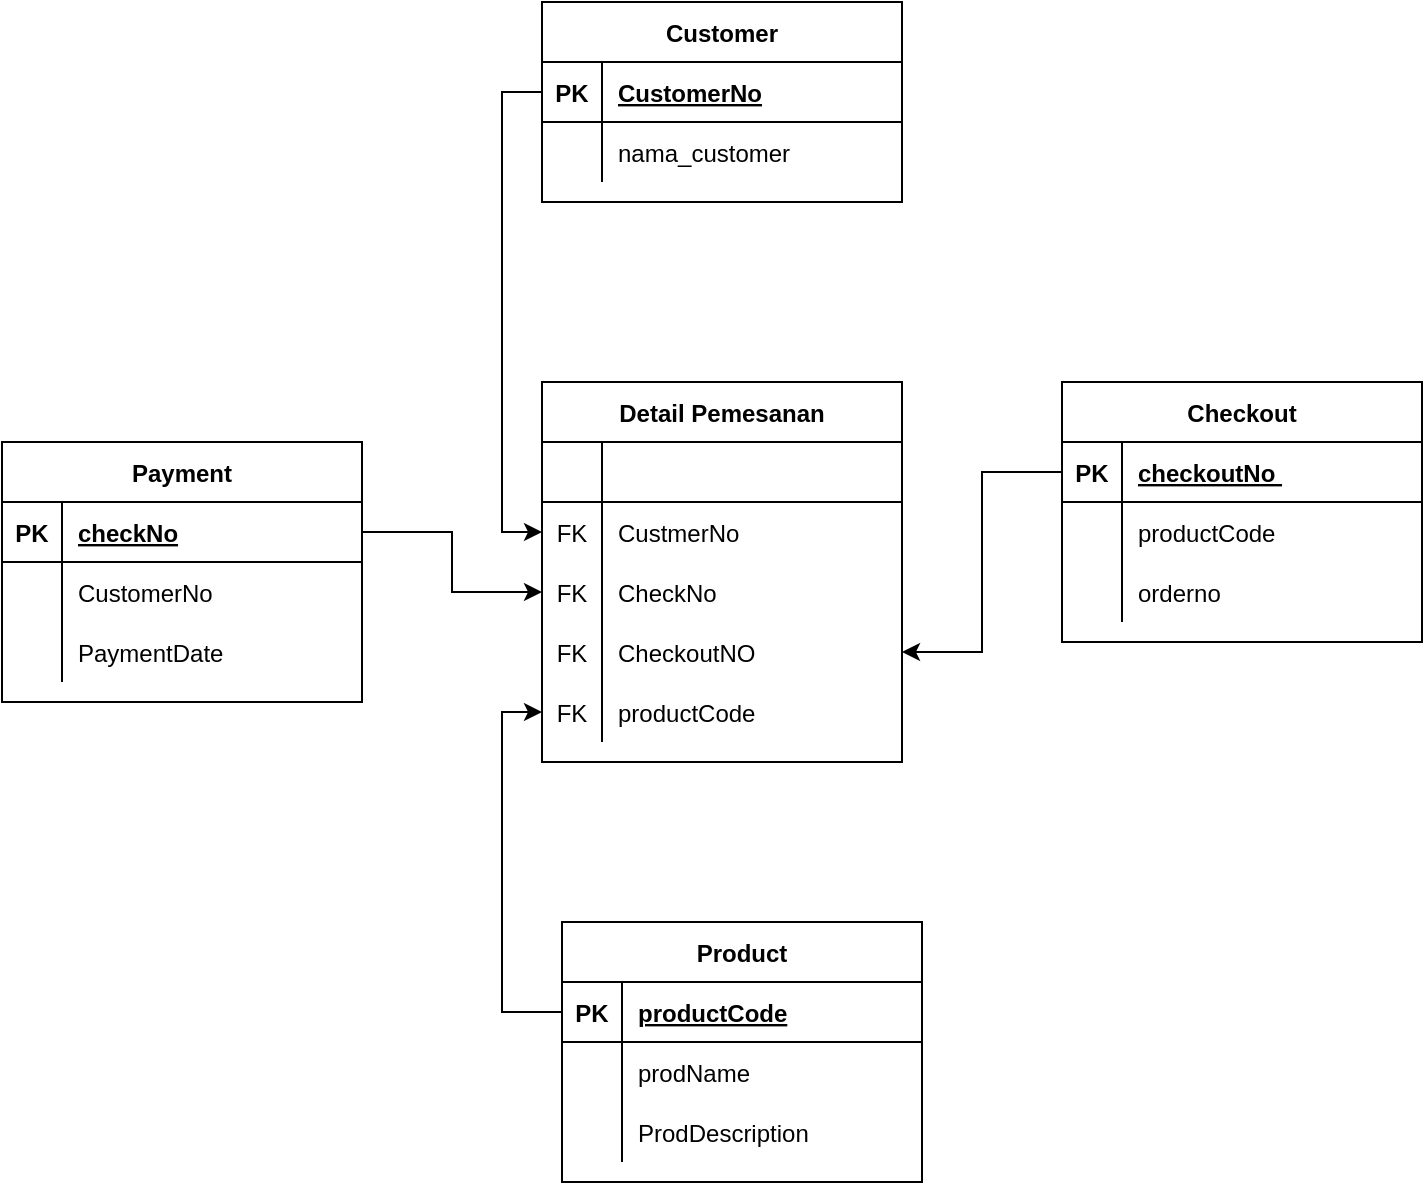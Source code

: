 <mxfile version="17.2.1" type="device"><diagram id="a6vun904ZmnQao4LnjY7" name="Page-1"><mxGraphModel dx="1221" dy="644" grid="1" gridSize="10" guides="1" tooltips="1" connect="1" arrows="1" fold="1" page="1" pageScale="1" pageWidth="850" pageHeight="1100" math="0" shadow="0"><root><mxCell id="0"/><mxCell id="1" parent="0"/><mxCell id="OuWl0MfyKcLOF96KXT5Y-2" value="Customer" style="shape=table;startSize=30;container=1;collapsible=1;childLayout=tableLayout;fixedRows=1;rowLines=0;fontStyle=1;align=center;resizeLast=1;" vertex="1" parent="1"><mxGeometry x="280" y="210" width="180" height="100" as="geometry"/></mxCell><mxCell id="OuWl0MfyKcLOF96KXT5Y-3" value="" style="shape=tableRow;horizontal=0;startSize=0;swimlaneHead=0;swimlaneBody=0;fillColor=none;collapsible=0;dropTarget=0;points=[[0,0.5],[1,0.5]];portConstraint=eastwest;top=0;left=0;right=0;bottom=1;" vertex="1" parent="OuWl0MfyKcLOF96KXT5Y-2"><mxGeometry y="30" width="180" height="30" as="geometry"/></mxCell><mxCell id="OuWl0MfyKcLOF96KXT5Y-4" value="PK" style="shape=partialRectangle;connectable=0;fillColor=none;top=0;left=0;bottom=0;right=0;fontStyle=1;overflow=hidden;" vertex="1" parent="OuWl0MfyKcLOF96KXT5Y-3"><mxGeometry width="30" height="30" as="geometry"><mxRectangle width="30" height="30" as="alternateBounds"/></mxGeometry></mxCell><mxCell id="OuWl0MfyKcLOF96KXT5Y-5" value="CustomerNo" style="shape=partialRectangle;connectable=0;fillColor=none;top=0;left=0;bottom=0;right=0;align=left;spacingLeft=6;fontStyle=5;overflow=hidden;" vertex="1" parent="OuWl0MfyKcLOF96KXT5Y-3"><mxGeometry x="30" width="150" height="30" as="geometry"><mxRectangle width="150" height="30" as="alternateBounds"/></mxGeometry></mxCell><mxCell id="OuWl0MfyKcLOF96KXT5Y-6" value="" style="shape=tableRow;horizontal=0;startSize=0;swimlaneHead=0;swimlaneBody=0;fillColor=none;collapsible=0;dropTarget=0;points=[[0,0.5],[1,0.5]];portConstraint=eastwest;top=0;left=0;right=0;bottom=0;" vertex="1" parent="OuWl0MfyKcLOF96KXT5Y-2"><mxGeometry y="60" width="180" height="30" as="geometry"/></mxCell><mxCell id="OuWl0MfyKcLOF96KXT5Y-7" value="" style="shape=partialRectangle;connectable=0;fillColor=none;top=0;left=0;bottom=0;right=0;editable=1;overflow=hidden;" vertex="1" parent="OuWl0MfyKcLOF96KXT5Y-6"><mxGeometry width="30" height="30" as="geometry"><mxRectangle width="30" height="30" as="alternateBounds"/></mxGeometry></mxCell><mxCell id="OuWl0MfyKcLOF96KXT5Y-8" value="nama_customer" style="shape=partialRectangle;connectable=0;fillColor=none;top=0;left=0;bottom=0;right=0;align=left;spacingLeft=6;overflow=hidden;" vertex="1" parent="OuWl0MfyKcLOF96KXT5Y-6"><mxGeometry x="30" width="150" height="30" as="geometry"><mxRectangle width="150" height="30" as="alternateBounds"/></mxGeometry></mxCell><mxCell id="OuWl0MfyKcLOF96KXT5Y-9" value="Payment" style="shape=table;startSize=30;container=1;collapsible=1;childLayout=tableLayout;fixedRows=1;rowLines=0;fontStyle=1;align=center;resizeLast=1;" vertex="1" parent="1"><mxGeometry x="10" y="430" width="180" height="130" as="geometry"/></mxCell><mxCell id="OuWl0MfyKcLOF96KXT5Y-10" value="" style="shape=tableRow;horizontal=0;startSize=0;swimlaneHead=0;swimlaneBody=0;fillColor=none;collapsible=0;dropTarget=0;points=[[0,0.5],[1,0.5]];portConstraint=eastwest;top=0;left=0;right=0;bottom=1;" vertex="1" parent="OuWl0MfyKcLOF96KXT5Y-9"><mxGeometry y="30" width="180" height="30" as="geometry"/></mxCell><mxCell id="OuWl0MfyKcLOF96KXT5Y-11" value="PK" style="shape=partialRectangle;connectable=0;fillColor=none;top=0;left=0;bottom=0;right=0;fontStyle=1;overflow=hidden;" vertex="1" parent="OuWl0MfyKcLOF96KXT5Y-10"><mxGeometry width="30" height="30" as="geometry"><mxRectangle width="30" height="30" as="alternateBounds"/></mxGeometry></mxCell><mxCell id="OuWl0MfyKcLOF96KXT5Y-12" value="checkNo" style="shape=partialRectangle;connectable=0;fillColor=none;top=0;left=0;bottom=0;right=0;align=left;spacingLeft=6;fontStyle=5;overflow=hidden;" vertex="1" parent="OuWl0MfyKcLOF96KXT5Y-10"><mxGeometry x="30" width="150" height="30" as="geometry"><mxRectangle width="150" height="30" as="alternateBounds"/></mxGeometry></mxCell><mxCell id="OuWl0MfyKcLOF96KXT5Y-13" value="" style="shape=tableRow;horizontal=0;startSize=0;swimlaneHead=0;swimlaneBody=0;fillColor=none;collapsible=0;dropTarget=0;points=[[0,0.5],[1,0.5]];portConstraint=eastwest;top=0;left=0;right=0;bottom=0;" vertex="1" parent="OuWl0MfyKcLOF96KXT5Y-9"><mxGeometry y="60" width="180" height="30" as="geometry"/></mxCell><mxCell id="OuWl0MfyKcLOF96KXT5Y-14" value="" style="shape=partialRectangle;connectable=0;fillColor=none;top=0;left=0;bottom=0;right=0;editable=1;overflow=hidden;" vertex="1" parent="OuWl0MfyKcLOF96KXT5Y-13"><mxGeometry width="30" height="30" as="geometry"><mxRectangle width="30" height="30" as="alternateBounds"/></mxGeometry></mxCell><mxCell id="OuWl0MfyKcLOF96KXT5Y-15" value="CustomerNo" style="shape=partialRectangle;connectable=0;fillColor=none;top=0;left=0;bottom=0;right=0;align=left;spacingLeft=6;overflow=hidden;" vertex="1" parent="OuWl0MfyKcLOF96KXT5Y-13"><mxGeometry x="30" width="150" height="30" as="geometry"><mxRectangle width="150" height="30" as="alternateBounds"/></mxGeometry></mxCell><mxCell id="OuWl0MfyKcLOF96KXT5Y-16" value="" style="shape=tableRow;horizontal=0;startSize=0;swimlaneHead=0;swimlaneBody=0;fillColor=none;collapsible=0;dropTarget=0;points=[[0,0.5],[1,0.5]];portConstraint=eastwest;top=0;left=0;right=0;bottom=0;" vertex="1" parent="OuWl0MfyKcLOF96KXT5Y-9"><mxGeometry y="90" width="180" height="30" as="geometry"/></mxCell><mxCell id="OuWl0MfyKcLOF96KXT5Y-17" value="" style="shape=partialRectangle;connectable=0;fillColor=none;top=0;left=0;bottom=0;right=0;editable=1;overflow=hidden;" vertex="1" parent="OuWl0MfyKcLOF96KXT5Y-16"><mxGeometry width="30" height="30" as="geometry"><mxRectangle width="30" height="30" as="alternateBounds"/></mxGeometry></mxCell><mxCell id="OuWl0MfyKcLOF96KXT5Y-18" value="PaymentDate" style="shape=partialRectangle;connectable=0;fillColor=none;top=0;left=0;bottom=0;right=0;align=left;spacingLeft=6;overflow=hidden;" vertex="1" parent="OuWl0MfyKcLOF96KXT5Y-16"><mxGeometry x="30" width="150" height="30" as="geometry"><mxRectangle width="150" height="30" as="alternateBounds"/></mxGeometry></mxCell><mxCell id="OuWl0MfyKcLOF96KXT5Y-19" value="Detail Pemesanan" style="shape=table;startSize=30;container=1;collapsible=1;childLayout=tableLayout;fixedRows=1;rowLines=0;fontStyle=1;align=center;resizeLast=1;" vertex="1" parent="1"><mxGeometry x="280" y="400" width="180" height="190" as="geometry"/></mxCell><mxCell id="OuWl0MfyKcLOF96KXT5Y-20" value="" style="shape=tableRow;horizontal=0;startSize=0;swimlaneHead=0;swimlaneBody=0;fillColor=none;collapsible=0;dropTarget=0;points=[[0,0.5],[1,0.5]];portConstraint=eastwest;top=0;left=0;right=0;bottom=1;" vertex="1" parent="OuWl0MfyKcLOF96KXT5Y-19"><mxGeometry y="30" width="180" height="30" as="geometry"/></mxCell><mxCell id="OuWl0MfyKcLOF96KXT5Y-21" value="" style="shape=partialRectangle;connectable=0;fillColor=none;top=0;left=0;bottom=0;right=0;fontStyle=1;overflow=hidden;" vertex="1" parent="OuWl0MfyKcLOF96KXT5Y-20"><mxGeometry width="30" height="30" as="geometry"><mxRectangle width="30" height="30" as="alternateBounds"/></mxGeometry></mxCell><mxCell id="OuWl0MfyKcLOF96KXT5Y-22" value="" style="shape=partialRectangle;connectable=0;fillColor=none;top=0;left=0;bottom=0;right=0;align=left;spacingLeft=6;fontStyle=5;overflow=hidden;" vertex="1" parent="OuWl0MfyKcLOF96KXT5Y-20"><mxGeometry x="30" width="150" height="30" as="geometry"><mxRectangle width="150" height="30" as="alternateBounds"/></mxGeometry></mxCell><mxCell id="OuWl0MfyKcLOF96KXT5Y-23" value="" style="shape=tableRow;horizontal=0;startSize=0;swimlaneHead=0;swimlaneBody=0;fillColor=none;collapsible=0;dropTarget=0;points=[[0,0.5],[1,0.5]];portConstraint=eastwest;top=0;left=0;right=0;bottom=0;" vertex="1" parent="OuWl0MfyKcLOF96KXT5Y-19"><mxGeometry y="60" width="180" height="30" as="geometry"/></mxCell><mxCell id="OuWl0MfyKcLOF96KXT5Y-24" value="FK" style="shape=partialRectangle;connectable=0;fillColor=none;top=0;left=0;bottom=0;right=0;editable=1;overflow=hidden;" vertex="1" parent="OuWl0MfyKcLOF96KXT5Y-23"><mxGeometry width="30" height="30" as="geometry"><mxRectangle width="30" height="30" as="alternateBounds"/></mxGeometry></mxCell><mxCell id="OuWl0MfyKcLOF96KXT5Y-25" value="CustmerNo" style="shape=partialRectangle;connectable=0;fillColor=none;top=0;left=0;bottom=0;right=0;align=left;spacingLeft=6;overflow=hidden;" vertex="1" parent="OuWl0MfyKcLOF96KXT5Y-23"><mxGeometry x="30" width="150" height="30" as="geometry"><mxRectangle width="150" height="30" as="alternateBounds"/></mxGeometry></mxCell><mxCell id="OuWl0MfyKcLOF96KXT5Y-26" value="" style="shape=tableRow;horizontal=0;startSize=0;swimlaneHead=0;swimlaneBody=0;fillColor=none;collapsible=0;dropTarget=0;points=[[0,0.5],[1,0.5]];portConstraint=eastwest;top=0;left=0;right=0;bottom=0;" vertex="1" parent="OuWl0MfyKcLOF96KXT5Y-19"><mxGeometry y="90" width="180" height="30" as="geometry"/></mxCell><mxCell id="OuWl0MfyKcLOF96KXT5Y-27" value="FK" style="shape=partialRectangle;connectable=0;fillColor=none;top=0;left=0;bottom=0;right=0;editable=1;overflow=hidden;" vertex="1" parent="OuWl0MfyKcLOF96KXT5Y-26"><mxGeometry width="30" height="30" as="geometry"><mxRectangle width="30" height="30" as="alternateBounds"/></mxGeometry></mxCell><mxCell id="OuWl0MfyKcLOF96KXT5Y-28" value="CheckNo" style="shape=partialRectangle;connectable=0;fillColor=none;top=0;left=0;bottom=0;right=0;align=left;spacingLeft=6;overflow=hidden;" vertex="1" parent="OuWl0MfyKcLOF96KXT5Y-26"><mxGeometry x="30" width="150" height="30" as="geometry"><mxRectangle width="150" height="30" as="alternateBounds"/></mxGeometry></mxCell><mxCell id="OuWl0MfyKcLOF96KXT5Y-29" value="" style="shape=tableRow;horizontal=0;startSize=0;swimlaneHead=0;swimlaneBody=0;fillColor=none;collapsible=0;dropTarget=0;points=[[0,0.5],[1,0.5]];portConstraint=eastwest;top=0;left=0;right=0;bottom=0;" vertex="1" parent="OuWl0MfyKcLOF96KXT5Y-19"><mxGeometry y="120" width="180" height="30" as="geometry"/></mxCell><mxCell id="OuWl0MfyKcLOF96KXT5Y-30" value="FK" style="shape=partialRectangle;connectable=0;fillColor=none;top=0;left=0;bottom=0;right=0;editable=1;overflow=hidden;" vertex="1" parent="OuWl0MfyKcLOF96KXT5Y-29"><mxGeometry width="30" height="30" as="geometry"><mxRectangle width="30" height="30" as="alternateBounds"/></mxGeometry></mxCell><mxCell id="OuWl0MfyKcLOF96KXT5Y-31" value="CheckoutNO" style="shape=partialRectangle;connectable=0;fillColor=none;top=0;left=0;bottom=0;right=0;align=left;spacingLeft=6;overflow=hidden;" vertex="1" parent="OuWl0MfyKcLOF96KXT5Y-29"><mxGeometry x="30" width="150" height="30" as="geometry"><mxRectangle width="150" height="30" as="alternateBounds"/></mxGeometry></mxCell><mxCell id="OuWl0MfyKcLOF96KXT5Y-32" value="" style="shape=tableRow;horizontal=0;startSize=0;swimlaneHead=0;swimlaneBody=0;fillColor=none;collapsible=0;dropTarget=0;points=[[0,0.5],[1,0.5]];portConstraint=eastwest;top=0;left=0;right=0;bottom=0;" vertex="1" parent="OuWl0MfyKcLOF96KXT5Y-19"><mxGeometry y="150" width="180" height="30" as="geometry"/></mxCell><mxCell id="OuWl0MfyKcLOF96KXT5Y-33" value="FK" style="shape=partialRectangle;connectable=0;fillColor=none;top=0;left=0;bottom=0;right=0;editable=1;overflow=hidden;" vertex="1" parent="OuWl0MfyKcLOF96KXT5Y-32"><mxGeometry width="30" height="30" as="geometry"><mxRectangle width="30" height="30" as="alternateBounds"/></mxGeometry></mxCell><mxCell id="OuWl0MfyKcLOF96KXT5Y-34" value="productCode" style="shape=partialRectangle;connectable=0;fillColor=none;top=0;left=0;bottom=0;right=0;align=left;spacingLeft=6;overflow=hidden;" vertex="1" parent="OuWl0MfyKcLOF96KXT5Y-32"><mxGeometry x="30" width="150" height="30" as="geometry"><mxRectangle width="150" height="30" as="alternateBounds"/></mxGeometry></mxCell><mxCell id="OuWl0MfyKcLOF96KXT5Y-35" value="Checkout" style="shape=table;startSize=30;container=1;collapsible=1;childLayout=tableLayout;fixedRows=1;rowLines=0;fontStyle=1;align=center;resizeLast=1;" vertex="1" parent="1"><mxGeometry x="540" y="400" width="180" height="130" as="geometry"/></mxCell><mxCell id="OuWl0MfyKcLOF96KXT5Y-36" value="" style="shape=tableRow;horizontal=0;startSize=0;swimlaneHead=0;swimlaneBody=0;fillColor=none;collapsible=0;dropTarget=0;points=[[0,0.5],[1,0.5]];portConstraint=eastwest;top=0;left=0;right=0;bottom=1;" vertex="1" parent="OuWl0MfyKcLOF96KXT5Y-35"><mxGeometry y="30" width="180" height="30" as="geometry"/></mxCell><mxCell id="OuWl0MfyKcLOF96KXT5Y-37" value="PK" style="shape=partialRectangle;connectable=0;fillColor=none;top=0;left=0;bottom=0;right=0;fontStyle=1;overflow=hidden;" vertex="1" parent="OuWl0MfyKcLOF96KXT5Y-36"><mxGeometry width="30" height="30" as="geometry"><mxRectangle width="30" height="30" as="alternateBounds"/></mxGeometry></mxCell><mxCell id="OuWl0MfyKcLOF96KXT5Y-38" value="checkoutNo " style="shape=partialRectangle;connectable=0;fillColor=none;top=0;left=0;bottom=0;right=0;align=left;spacingLeft=6;fontStyle=5;overflow=hidden;" vertex="1" parent="OuWl0MfyKcLOF96KXT5Y-36"><mxGeometry x="30" width="150" height="30" as="geometry"><mxRectangle width="150" height="30" as="alternateBounds"/></mxGeometry></mxCell><mxCell id="OuWl0MfyKcLOF96KXT5Y-39" value="" style="shape=tableRow;horizontal=0;startSize=0;swimlaneHead=0;swimlaneBody=0;fillColor=none;collapsible=0;dropTarget=0;points=[[0,0.5],[1,0.5]];portConstraint=eastwest;top=0;left=0;right=0;bottom=0;" vertex="1" parent="OuWl0MfyKcLOF96KXT5Y-35"><mxGeometry y="60" width="180" height="30" as="geometry"/></mxCell><mxCell id="OuWl0MfyKcLOF96KXT5Y-40" value="" style="shape=partialRectangle;connectable=0;fillColor=none;top=0;left=0;bottom=0;right=0;editable=1;overflow=hidden;" vertex="1" parent="OuWl0MfyKcLOF96KXT5Y-39"><mxGeometry width="30" height="30" as="geometry"><mxRectangle width="30" height="30" as="alternateBounds"/></mxGeometry></mxCell><mxCell id="OuWl0MfyKcLOF96KXT5Y-41" value="productCode" style="shape=partialRectangle;connectable=0;fillColor=none;top=0;left=0;bottom=0;right=0;align=left;spacingLeft=6;overflow=hidden;" vertex="1" parent="OuWl0MfyKcLOF96KXT5Y-39"><mxGeometry x="30" width="150" height="30" as="geometry"><mxRectangle width="150" height="30" as="alternateBounds"/></mxGeometry></mxCell><mxCell id="OuWl0MfyKcLOF96KXT5Y-78" value="" style="shape=tableRow;horizontal=0;startSize=0;swimlaneHead=0;swimlaneBody=0;fillColor=none;collapsible=0;dropTarget=0;points=[[0,0.5],[1,0.5]];portConstraint=eastwest;top=0;left=0;right=0;bottom=0;" vertex="1" parent="OuWl0MfyKcLOF96KXT5Y-35"><mxGeometry y="90" width="180" height="30" as="geometry"/></mxCell><mxCell id="OuWl0MfyKcLOF96KXT5Y-79" value="" style="shape=partialRectangle;connectable=0;fillColor=none;top=0;left=0;bottom=0;right=0;editable=1;overflow=hidden;" vertex="1" parent="OuWl0MfyKcLOF96KXT5Y-78"><mxGeometry width="30" height="30" as="geometry"><mxRectangle width="30" height="30" as="alternateBounds"/></mxGeometry></mxCell><mxCell id="OuWl0MfyKcLOF96KXT5Y-80" value="orderno" style="shape=partialRectangle;connectable=0;fillColor=none;top=0;left=0;bottom=0;right=0;align=left;spacingLeft=6;overflow=hidden;" vertex="1" parent="OuWl0MfyKcLOF96KXT5Y-78"><mxGeometry x="30" width="150" height="30" as="geometry"><mxRectangle width="150" height="30" as="alternateBounds"/></mxGeometry></mxCell><mxCell id="OuWl0MfyKcLOF96KXT5Y-52" value="Product" style="shape=table;startSize=30;container=1;collapsible=1;childLayout=tableLayout;fixedRows=1;rowLines=0;fontStyle=1;align=center;resizeLast=1;" vertex="1" parent="1"><mxGeometry x="290" y="670" width="180" height="130" as="geometry"/></mxCell><mxCell id="OuWl0MfyKcLOF96KXT5Y-53" value="" style="shape=tableRow;horizontal=0;startSize=0;swimlaneHead=0;swimlaneBody=0;fillColor=none;collapsible=0;dropTarget=0;points=[[0,0.5],[1,0.5]];portConstraint=eastwest;top=0;left=0;right=0;bottom=1;" vertex="1" parent="OuWl0MfyKcLOF96KXT5Y-52"><mxGeometry y="30" width="180" height="30" as="geometry"/></mxCell><mxCell id="OuWl0MfyKcLOF96KXT5Y-54" value="PK" style="shape=partialRectangle;connectable=0;fillColor=none;top=0;left=0;bottom=0;right=0;fontStyle=1;overflow=hidden;" vertex="1" parent="OuWl0MfyKcLOF96KXT5Y-53"><mxGeometry width="30" height="30" as="geometry"><mxRectangle width="30" height="30" as="alternateBounds"/></mxGeometry></mxCell><mxCell id="OuWl0MfyKcLOF96KXT5Y-55" value="productCode" style="shape=partialRectangle;connectable=0;fillColor=none;top=0;left=0;bottom=0;right=0;align=left;spacingLeft=6;fontStyle=5;overflow=hidden;" vertex="1" parent="OuWl0MfyKcLOF96KXT5Y-53"><mxGeometry x="30" width="150" height="30" as="geometry"><mxRectangle width="150" height="30" as="alternateBounds"/></mxGeometry></mxCell><mxCell id="OuWl0MfyKcLOF96KXT5Y-56" value="" style="shape=tableRow;horizontal=0;startSize=0;swimlaneHead=0;swimlaneBody=0;fillColor=none;collapsible=0;dropTarget=0;points=[[0,0.5],[1,0.5]];portConstraint=eastwest;top=0;left=0;right=0;bottom=0;" vertex="1" parent="OuWl0MfyKcLOF96KXT5Y-52"><mxGeometry y="60" width="180" height="30" as="geometry"/></mxCell><mxCell id="OuWl0MfyKcLOF96KXT5Y-57" value="" style="shape=partialRectangle;connectable=0;fillColor=none;top=0;left=0;bottom=0;right=0;editable=1;overflow=hidden;" vertex="1" parent="OuWl0MfyKcLOF96KXT5Y-56"><mxGeometry width="30" height="30" as="geometry"><mxRectangle width="30" height="30" as="alternateBounds"/></mxGeometry></mxCell><mxCell id="OuWl0MfyKcLOF96KXT5Y-58" value="prodName" style="shape=partialRectangle;connectable=0;fillColor=none;top=0;left=0;bottom=0;right=0;align=left;spacingLeft=6;overflow=hidden;" vertex="1" parent="OuWl0MfyKcLOF96KXT5Y-56"><mxGeometry x="30" width="150" height="30" as="geometry"><mxRectangle width="150" height="30" as="alternateBounds"/></mxGeometry></mxCell><mxCell id="OuWl0MfyKcLOF96KXT5Y-59" value="" style="shape=tableRow;horizontal=0;startSize=0;swimlaneHead=0;swimlaneBody=0;fillColor=none;collapsible=0;dropTarget=0;points=[[0,0.5],[1,0.5]];portConstraint=eastwest;top=0;left=0;right=0;bottom=0;" vertex="1" parent="OuWl0MfyKcLOF96KXT5Y-52"><mxGeometry y="90" width="180" height="30" as="geometry"/></mxCell><mxCell id="OuWl0MfyKcLOF96KXT5Y-60" value="" style="shape=partialRectangle;connectable=0;fillColor=none;top=0;left=0;bottom=0;right=0;editable=1;overflow=hidden;" vertex="1" parent="OuWl0MfyKcLOF96KXT5Y-59"><mxGeometry width="30" height="30" as="geometry"><mxRectangle width="30" height="30" as="alternateBounds"/></mxGeometry></mxCell><mxCell id="OuWl0MfyKcLOF96KXT5Y-61" value="ProdDescription" style="shape=partialRectangle;connectable=0;fillColor=none;top=0;left=0;bottom=0;right=0;align=left;spacingLeft=6;overflow=hidden;" vertex="1" parent="OuWl0MfyKcLOF96KXT5Y-59"><mxGeometry x="30" width="150" height="30" as="geometry"><mxRectangle width="150" height="30" as="alternateBounds"/></mxGeometry></mxCell><mxCell id="OuWl0MfyKcLOF96KXT5Y-67" style="edgeStyle=orthogonalEdgeStyle;rounded=0;orthogonalLoop=1;jettySize=auto;html=1;entryX=0;entryY=0.5;entryDx=0;entryDy=0;" edge="1" parent="1" source="OuWl0MfyKcLOF96KXT5Y-10" target="OuWl0MfyKcLOF96KXT5Y-26"><mxGeometry relative="1" as="geometry"/></mxCell><mxCell id="OuWl0MfyKcLOF96KXT5Y-68" style="edgeStyle=orthogonalEdgeStyle;rounded=0;orthogonalLoop=1;jettySize=auto;html=1;entryX=0;entryY=0.5;entryDx=0;entryDy=0;" edge="1" parent="1" source="OuWl0MfyKcLOF96KXT5Y-3" target="OuWl0MfyKcLOF96KXT5Y-23"><mxGeometry relative="1" as="geometry"/></mxCell><mxCell id="OuWl0MfyKcLOF96KXT5Y-69" style="edgeStyle=orthogonalEdgeStyle;rounded=0;orthogonalLoop=1;jettySize=auto;html=1;entryX=0;entryY=0.5;entryDx=0;entryDy=0;" edge="1" parent="1" source="OuWl0MfyKcLOF96KXT5Y-53" target="OuWl0MfyKcLOF96KXT5Y-32"><mxGeometry relative="1" as="geometry"/></mxCell><mxCell id="OuWl0MfyKcLOF96KXT5Y-70" style="edgeStyle=orthogonalEdgeStyle;rounded=0;orthogonalLoop=1;jettySize=auto;html=1;entryX=1;entryY=0.5;entryDx=0;entryDy=0;" edge="1" parent="1" source="OuWl0MfyKcLOF96KXT5Y-36" target="OuWl0MfyKcLOF96KXT5Y-29"><mxGeometry relative="1" as="geometry"/></mxCell></root></mxGraphModel></diagram></mxfile>